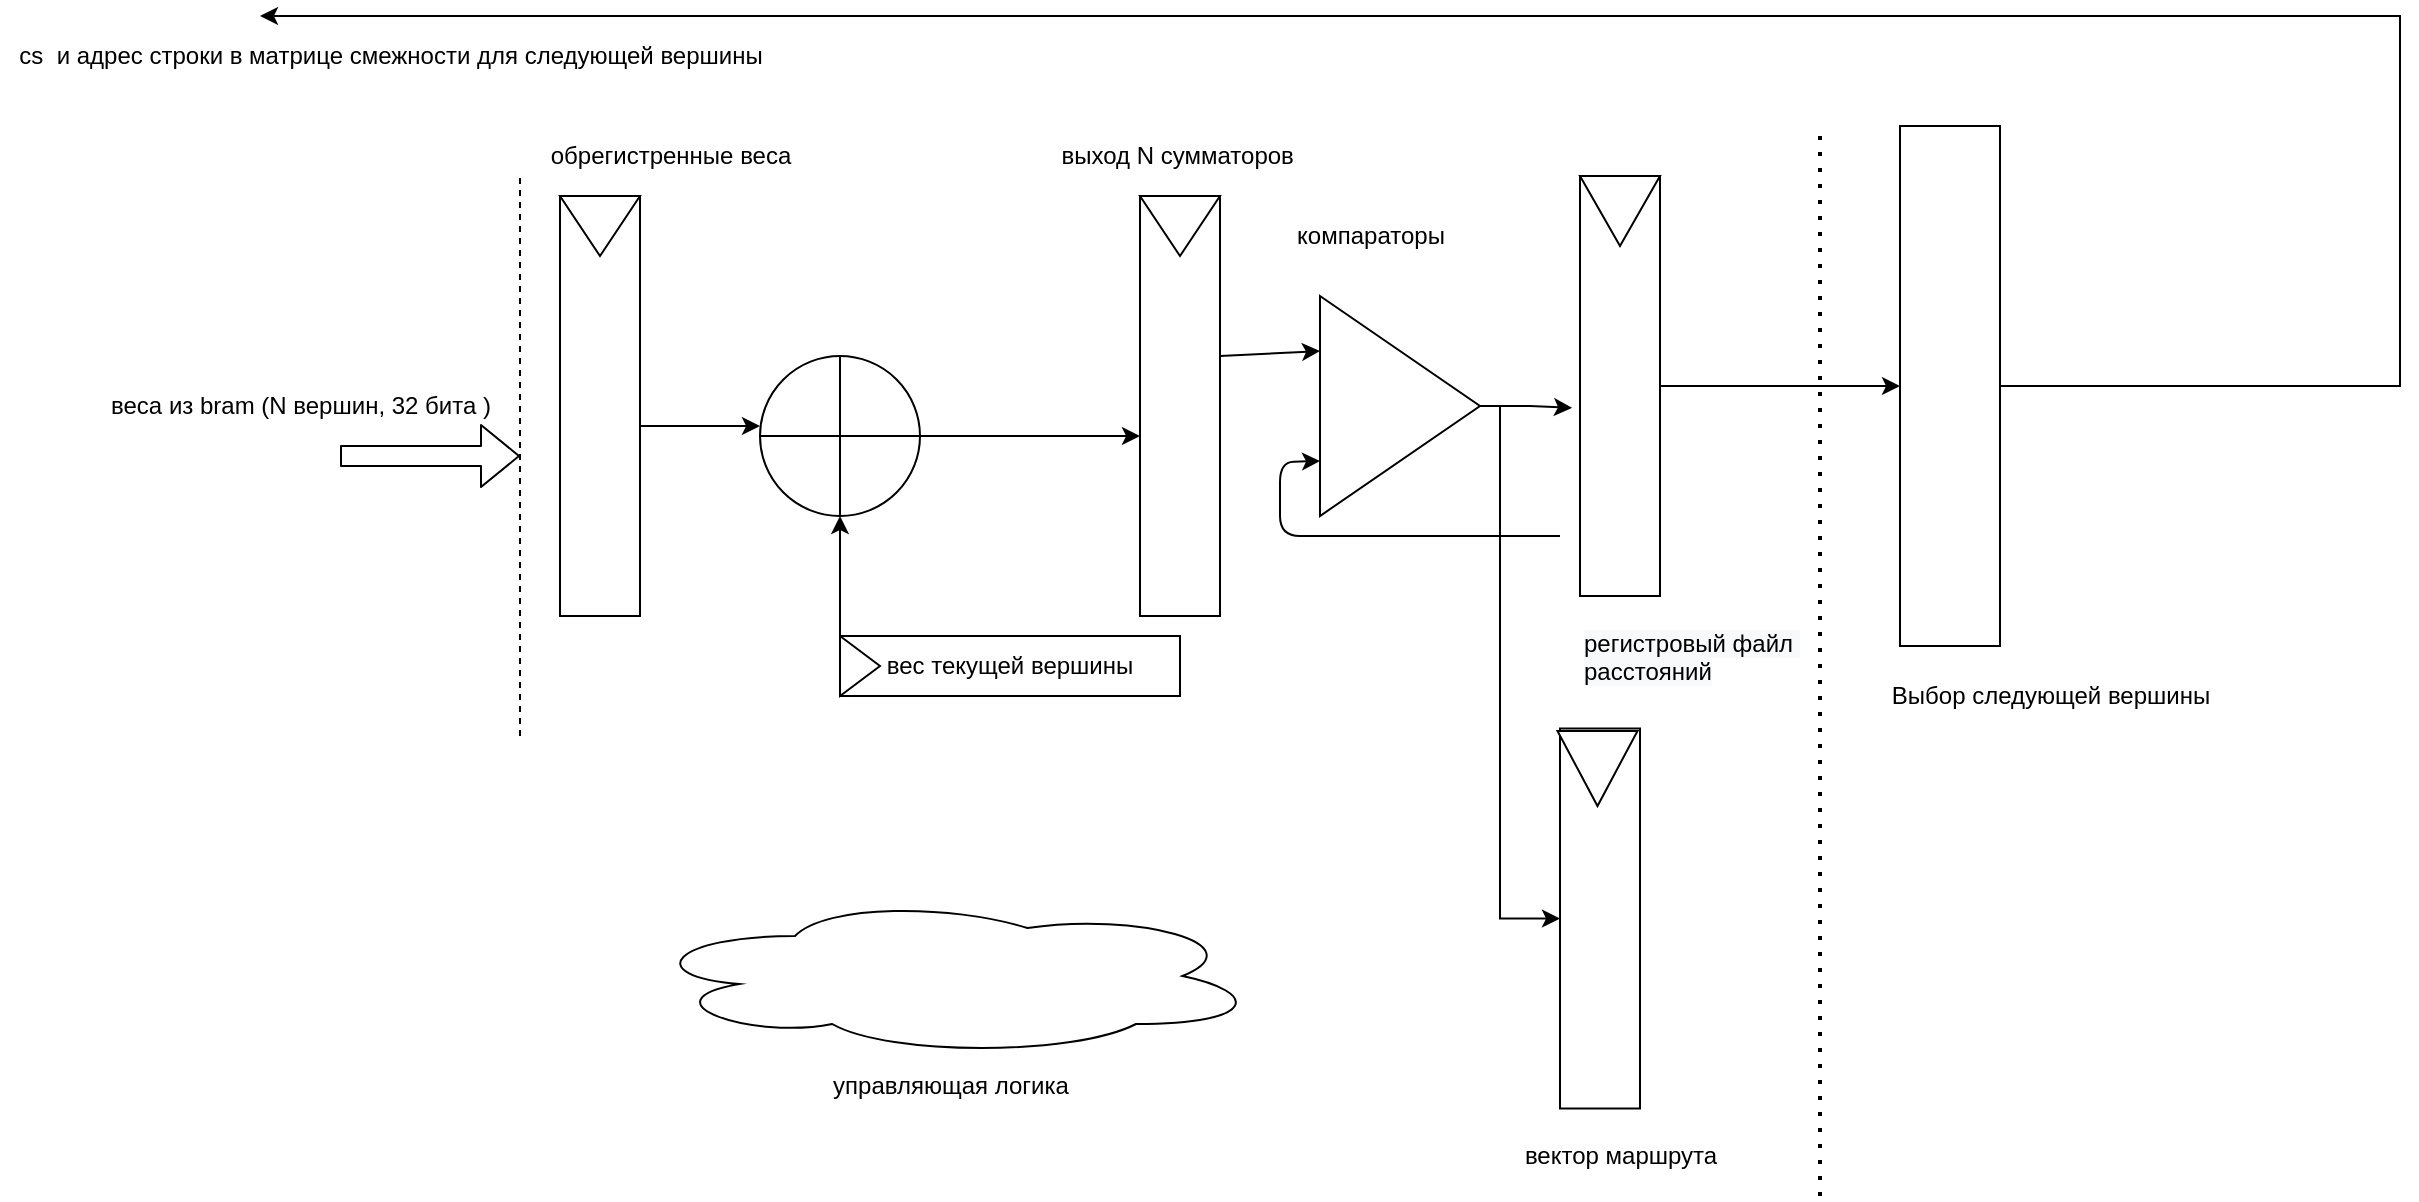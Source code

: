 <mxfile version="14.5.1" type="device"><diagram id="Vlt5LCMdzS1g7ojwfrKE" name="Страница 1"><mxGraphModel dx="2249" dy="822" grid="1" gridSize="10" guides="1" tooltips="1" connect="1" arrows="1" fold="1" page="1" pageScale="1" pageWidth="827" pageHeight="1169" math="0" shadow="0"><root><mxCell id="0"/><mxCell id="1" parent="0"/><mxCell id="f2bRvRqRbyq_wAt2xxCh-1" value="" style="endArrow=none;dashed=1;html=1;" edge="1" parent="1"><mxGeometry width="50" height="50" relative="1" as="geometry"><mxPoint x="120" y="400" as="sourcePoint"/><mxPoint x="120" y="120" as="targetPoint"/></mxGeometry></mxCell><mxCell id="f2bRvRqRbyq_wAt2xxCh-5" value="" style="shape=flexArrow;endArrow=classic;html=1;" edge="1" parent="1"><mxGeometry width="50" height="50" relative="1" as="geometry"><mxPoint x="30" y="260" as="sourcePoint"/><mxPoint x="120" y="260" as="targetPoint"/></mxGeometry></mxCell><mxCell id="f2bRvRqRbyq_wAt2xxCh-6" value="веса из bram (N вершин, 32 бита )" style="text;html=1;align=center;verticalAlign=middle;resizable=0;points=[];autosize=1;" vertex="1" parent="1"><mxGeometry x="-95" y="225" width="210" height="20" as="geometry"/></mxCell><mxCell id="f2bRvRqRbyq_wAt2xxCh-7" value="обрегистренные веса" style="text;html=1;align=center;verticalAlign=middle;resizable=0;points=[];autosize=1;" vertex="1" parent="1"><mxGeometry x="125" y="100" width="140" height="20" as="geometry"/></mxCell><mxCell id="f2bRvRqRbyq_wAt2xxCh-8" value="" style="endArrow=classic;html=1;" edge="1" parent="1"><mxGeometry width="50" height="50" relative="1" as="geometry"><mxPoint x="180" y="245" as="sourcePoint"/><mxPoint x="240" y="245" as="targetPoint"/></mxGeometry></mxCell><mxCell id="f2bRvRqRbyq_wAt2xxCh-9" value="" style="shape=orEllipse;perimeter=ellipsePerimeter;whiteSpace=wrap;html=1;backgroundOutline=1;" vertex="1" parent="1"><mxGeometry x="240" y="210" width="80" height="80" as="geometry"/></mxCell><mxCell id="f2bRvRqRbyq_wAt2xxCh-10" value="" style="endArrow=classic;html=1;" edge="1" parent="1"><mxGeometry width="50" height="50" relative="1" as="geometry"><mxPoint x="280" y="350" as="sourcePoint"/><mxPoint x="280" y="290" as="targetPoint"/></mxGeometry></mxCell><mxCell id="f2bRvRqRbyq_wAt2xxCh-11" value="вес текущей вершины" style="rounded=0;whiteSpace=wrap;html=1;" vertex="1" parent="1"><mxGeometry x="280" y="350" width="170" height="30" as="geometry"/></mxCell><mxCell id="f2bRvRqRbyq_wAt2xxCh-12" value="" style="triangle;whiteSpace=wrap;html=1;" vertex="1" parent="1"><mxGeometry x="280" y="350" width="20" height="30" as="geometry"/></mxCell><mxCell id="f2bRvRqRbyq_wAt2xxCh-13" value="" style="endArrow=classic;html=1;" edge="1" parent="1"><mxGeometry width="50" height="50" relative="1" as="geometry"><mxPoint x="320" y="250" as="sourcePoint"/><mxPoint x="430" y="250" as="targetPoint"/></mxGeometry></mxCell><mxCell id="f2bRvRqRbyq_wAt2xxCh-14" value="" style="group" vertex="1" connectable="0" parent="1"><mxGeometry x="140" y="130" width="40" height="210" as="geometry"/></mxCell><mxCell id="f2bRvRqRbyq_wAt2xxCh-2" value="" style="rounded=0;whiteSpace=wrap;html=1;" vertex="1" parent="f2bRvRqRbyq_wAt2xxCh-14"><mxGeometry width="40" height="210" as="geometry"/></mxCell><mxCell id="f2bRvRqRbyq_wAt2xxCh-3" value="" style="triangle;whiteSpace=wrap;html=1;rotation=90;" vertex="1" parent="f2bRvRqRbyq_wAt2xxCh-14"><mxGeometry x="5" y="-5" width="30" height="40" as="geometry"/></mxCell><mxCell id="f2bRvRqRbyq_wAt2xxCh-15" value="" style="group" vertex="1" connectable="0" parent="1"><mxGeometry x="430" y="130" width="40" height="210" as="geometry"/></mxCell><mxCell id="f2bRvRqRbyq_wAt2xxCh-16" value="" style="rounded=0;whiteSpace=wrap;html=1;" vertex="1" parent="f2bRvRqRbyq_wAt2xxCh-15"><mxGeometry width="40" height="210" as="geometry"/></mxCell><mxCell id="f2bRvRqRbyq_wAt2xxCh-17" value="" style="triangle;whiteSpace=wrap;html=1;rotation=90;" vertex="1" parent="f2bRvRqRbyq_wAt2xxCh-15"><mxGeometry x="5" y="-5" width="30" height="40" as="geometry"/></mxCell><mxCell id="f2bRvRqRbyq_wAt2xxCh-23" value="" style="endArrow=classic;html=1;entryX=0;entryY=0.75;entryDx=0;entryDy=0;" edge="1" parent="f2bRvRqRbyq_wAt2xxCh-15" target="f2bRvRqRbyq_wAt2xxCh-20"><mxGeometry width="50" height="50" relative="1" as="geometry"><mxPoint x="210" y="170" as="sourcePoint"/><mxPoint x="70" y="140" as="targetPoint"/><Array as="points"><mxPoint x="70" y="170"/><mxPoint x="70" y="133"/></Array></mxGeometry></mxCell><mxCell id="f2bRvRqRbyq_wAt2xxCh-18" value="выход N сумматоров&amp;nbsp;" style="text;html=1;align=center;verticalAlign=middle;resizable=0;points=[];autosize=1;" vertex="1" parent="1"><mxGeometry x="385" y="100" width="130" height="20" as="geometry"/></mxCell><mxCell id="f2bRvRqRbyq_wAt2xxCh-19" value="" style="rounded=0;whiteSpace=wrap;html=1;" vertex="1" parent="1"><mxGeometry x="650" y="120" width="40" height="210" as="geometry"/></mxCell><mxCell id="f2bRvRqRbyq_wAt2xxCh-25" style="edgeStyle=orthogonalEdgeStyle;rounded=0;orthogonalLoop=1;jettySize=auto;html=1;entryX=-0.1;entryY=0.552;entryDx=0;entryDy=0;entryPerimeter=0;" edge="1" parent="1" source="f2bRvRqRbyq_wAt2xxCh-20" target="f2bRvRqRbyq_wAt2xxCh-19"><mxGeometry relative="1" as="geometry"/></mxCell><mxCell id="f2bRvRqRbyq_wAt2xxCh-31" style="edgeStyle=orthogonalEdgeStyle;rounded=0;orthogonalLoop=1;jettySize=auto;html=1;entryX=0;entryY=0.5;entryDx=0;entryDy=0;" edge="1" parent="1" source="f2bRvRqRbyq_wAt2xxCh-20" target="f2bRvRqRbyq_wAt2xxCh-28"><mxGeometry relative="1" as="geometry"><Array as="points"><mxPoint x="610" y="235"/><mxPoint x="610" y="491"/></Array></mxGeometry></mxCell><mxCell id="f2bRvRqRbyq_wAt2xxCh-20" value="" style="triangle;whiteSpace=wrap;html=1;" vertex="1" parent="1"><mxGeometry x="520" y="180" width="80" height="110" as="geometry"/></mxCell><mxCell id="f2bRvRqRbyq_wAt2xxCh-21" value="компараторы" style="text;html=1;align=center;verticalAlign=middle;resizable=0;points=[];autosize=1;" vertex="1" parent="1"><mxGeometry x="500" y="140" width="90" height="20" as="geometry"/></mxCell><mxCell id="f2bRvRqRbyq_wAt2xxCh-22" value="" style="endArrow=classic;html=1;entryX=0;entryY=0.25;entryDx=0;entryDy=0;" edge="1" parent="1" target="f2bRvRqRbyq_wAt2xxCh-20"><mxGeometry width="50" height="50" relative="1" as="geometry"><mxPoint x="470" y="210" as="sourcePoint"/><mxPoint x="520" y="160" as="targetPoint"/></mxGeometry></mxCell><mxCell id="f2bRvRqRbyq_wAt2xxCh-26" value="&lt;span style=&quot;color: rgb(0, 0, 0); font-family: helvetica; font-size: 12px; font-style: normal; font-weight: 400; letter-spacing: normal; text-align: center; text-indent: 0px; text-transform: none; word-spacing: 0px; background-color: rgb(248, 249, 250); display: inline; float: none;&quot;&gt;регистровый файл&amp;nbsp;&lt;/span&gt;&lt;br style=&quot;color: rgb(0, 0, 0); font-family: helvetica; font-size: 12px; font-style: normal; font-weight: 400; letter-spacing: normal; text-align: center; text-indent: 0px; text-transform: none; word-spacing: 0px; background-color: rgb(248, 249, 250);&quot;&gt;&lt;span style=&quot;color: rgb(0, 0, 0); font-family: helvetica; font-size: 12px; font-style: normal; font-weight: 400; letter-spacing: normal; text-align: center; text-indent: 0px; text-transform: none; word-spacing: 0px; background-color: rgb(248, 249, 250); display: inline; float: none;&quot;&gt;расстояний&lt;/span&gt;" style="text;whiteSpace=wrap;html=1;" vertex="1" parent="1"><mxGeometry x="650" y="340" width="130" height="40" as="geometry"/></mxCell><mxCell id="f2bRvRqRbyq_wAt2xxCh-27" value="" style="triangle;whiteSpace=wrap;html=1;rotation=90;" vertex="1" parent="1"><mxGeometry x="652.5" y="117.5" width="35" height="40" as="geometry"/></mxCell><mxCell id="f2bRvRqRbyq_wAt2xxCh-28" value="" style="rounded=0;whiteSpace=wrap;html=1;" vertex="1" parent="1"><mxGeometry x="640" y="396.25" width="40" height="190" as="geometry"/></mxCell><mxCell id="f2bRvRqRbyq_wAt2xxCh-29" value="" style="triangle;whiteSpace=wrap;html=1;rotation=90;" vertex="1" parent="1"><mxGeometry x="640" y="396.25" width="37.5" height="40" as="geometry"/></mxCell><mxCell id="f2bRvRqRbyq_wAt2xxCh-32" value="вектор маршрута" style="text;html=1;align=center;verticalAlign=middle;resizable=0;points=[];autosize=1;" vertex="1" parent="1"><mxGeometry x="615" y="600" width="110" height="20" as="geometry"/></mxCell><mxCell id="f2bRvRqRbyq_wAt2xxCh-33" value="" style="endArrow=none;dashed=1;html=1;dashPattern=1 3;strokeWidth=2;" edge="1" parent="1"><mxGeometry width="50" height="50" relative="1" as="geometry"><mxPoint x="770" y="630" as="sourcePoint"/><mxPoint x="770" y="100" as="targetPoint"/></mxGeometry></mxCell><mxCell id="f2bRvRqRbyq_wAt2xxCh-34" value="" style="endArrow=classic;html=1;" edge="1" parent="1" target="f2bRvRqRbyq_wAt2xxCh-35"><mxGeometry width="50" height="50" relative="1" as="geometry"><mxPoint x="690" y="225" as="sourcePoint"/><mxPoint x="800" y="225" as="targetPoint"/></mxGeometry></mxCell><mxCell id="f2bRvRqRbyq_wAt2xxCh-40" style="edgeStyle=orthogonalEdgeStyle;rounded=0;orthogonalLoop=1;jettySize=auto;html=1;" edge="1" parent="1" source="f2bRvRqRbyq_wAt2xxCh-35"><mxGeometry relative="1" as="geometry"><mxPoint x="-10" y="40" as="targetPoint"/><Array as="points"><mxPoint x="1060" y="225"/><mxPoint x="1060" y="40"/><mxPoint x="10" y="40"/></Array></mxGeometry></mxCell><mxCell id="f2bRvRqRbyq_wAt2xxCh-35" value="" style="rounded=0;whiteSpace=wrap;html=1;" vertex="1" parent="1"><mxGeometry x="810" y="95" width="50" height="260" as="geometry"/></mxCell><mxCell id="f2bRvRqRbyq_wAt2xxCh-36" value="Выбор следующей вершины" style="text;html=1;align=center;verticalAlign=middle;resizable=0;points=[];autosize=1;" vertex="1" parent="1"><mxGeometry x="800" y="370" width="170" height="20" as="geometry"/></mxCell><mxCell id="f2bRvRqRbyq_wAt2xxCh-38" value="управляющая логика" style="text;html=1;align=center;verticalAlign=middle;resizable=0;points=[];autosize=1;" vertex="1" parent="1"><mxGeometry x="270" y="565" width="130" height="20" as="geometry"/></mxCell><mxCell id="f2bRvRqRbyq_wAt2xxCh-39" value="" style="ellipse;shape=cloud;whiteSpace=wrap;html=1;" vertex="1" parent="1"><mxGeometry x="180" y="480" width="310" height="80" as="geometry"/></mxCell><mxCell id="f2bRvRqRbyq_wAt2xxCh-41" value="cs&amp;nbsp; и адрес строки в матрице смежности для следующей вершины" style="text;html=1;align=center;verticalAlign=middle;resizable=0;points=[];autosize=1;" vertex="1" parent="1"><mxGeometry x="-140" y="50" width="390" height="20" as="geometry"/></mxCell></root></mxGraphModel></diagram></mxfile>